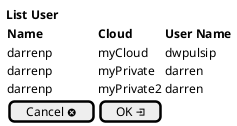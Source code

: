 @startuml

salt
{
  **List User**
  {
      **Name** | **Cloud** | **User Name**
      darrenp | myCloud | dwpulsip
      darrenp | myPrivate | darren
      darrenp | myPrivate2 | darren
      [ Cancel <&circle-x>] | [ OK <&account-login> ]
  }
}

@enduml

